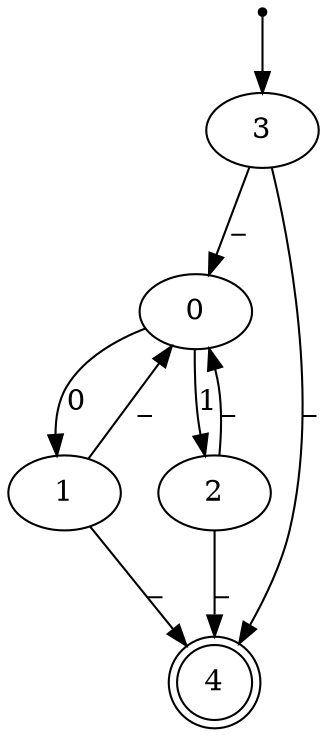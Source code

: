 digraph{
inic[shape=point];
inic->3;
0->1[label="0"];
0->2[label="1"];
3->0[label="_"];
3->4[label="_"];
1->0[label="_"];
1->4[label="_"];
2->0[label="_"];
2->4[label="_"];
4[shape=doublecircle];
}
